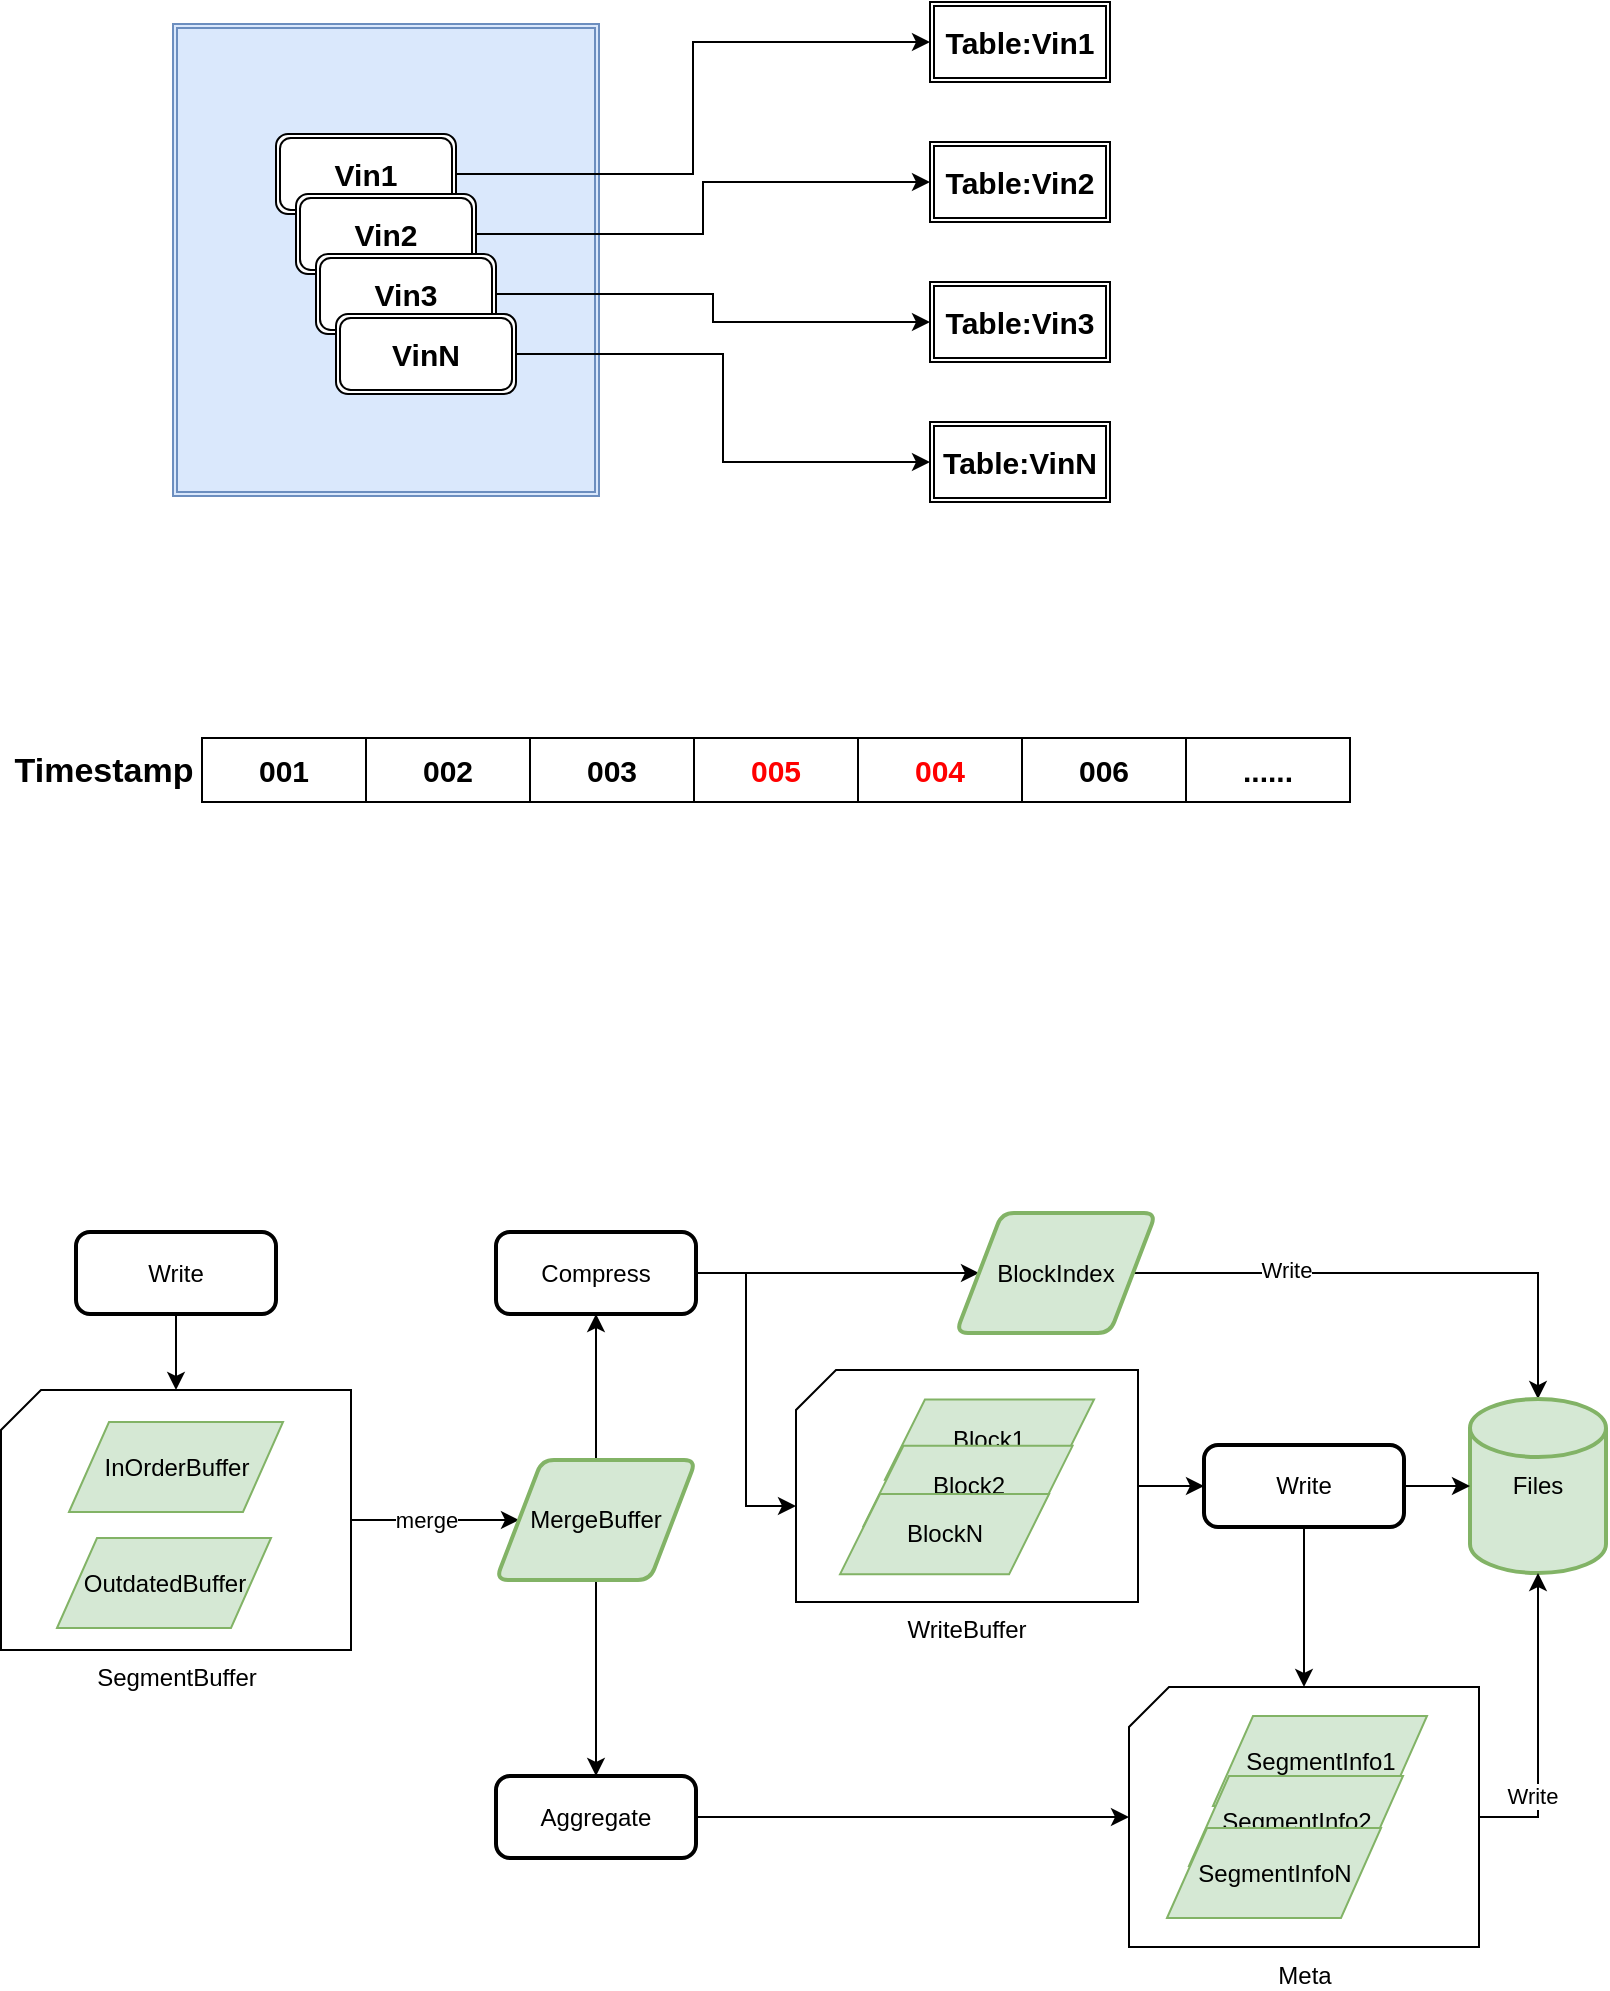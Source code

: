 <mxfile version="21.6.1" type="github">
  <diagram name="第 1 页" id="BCQUyjtqmzLGjh9cX_vp">
    <mxGraphModel dx="934" dy="553" grid="0" gridSize="10" guides="1" tooltips="1" connect="1" arrows="1" fold="1" page="1" pageScale="1" pageWidth="827" pageHeight="1169" math="0" shadow="0">
      <root>
        <mxCell id="0" />
        <mxCell id="1" parent="0" />
        <mxCell id="Sd76gMTyIaL-4WNEAxPR-15" value="" style="shape=ext;double=1;rounded=0;whiteSpace=wrap;html=1;labelBackgroundColor=none;strokeColor=#6c8ebf;strokeWidth=1;fillColor=#dae8fc;shadow=0;" vertex="1" parent="1">
          <mxGeometry x="98.5" y="135" width="213" height="236" as="geometry" />
        </mxCell>
        <mxCell id="Sd76gMTyIaL-4WNEAxPR-7" value="" style="edgeStyle=orthogonalEdgeStyle;rounded=0;orthogonalLoop=1;jettySize=auto;html=1;entryX=0;entryY=0.5;entryDx=0;entryDy=0;labelBackgroundColor=none;fontColor=default;" edge="1" parent="1" source="Sd76gMTyIaL-4WNEAxPR-2" target="Sd76gMTyIaL-4WNEAxPR-8">
          <mxGeometry relative="1" as="geometry">
            <mxPoint x="305" y="210" as="targetPoint" />
          </mxGeometry>
        </mxCell>
        <mxCell id="Sd76gMTyIaL-4WNEAxPR-2" value="&lt;font style=&quot;font-size: 15px;&quot;&gt;&lt;b&gt;Vin1&lt;/b&gt;&lt;/font&gt;" style="shape=ext;double=1;rounded=1;whiteSpace=wrap;html=1;labelBackgroundColor=none;" vertex="1" parent="1">
          <mxGeometry x="150" y="190" width="90" height="40" as="geometry" />
        </mxCell>
        <mxCell id="Sd76gMTyIaL-4WNEAxPR-10" style="edgeStyle=orthogonalEdgeStyle;rounded=0;orthogonalLoop=1;jettySize=auto;html=1;labelBackgroundColor=none;fontColor=default;" edge="1" parent="1" source="Sd76gMTyIaL-4WNEAxPR-3" target="Sd76gMTyIaL-4WNEAxPR-9">
          <mxGeometry relative="1" as="geometry">
            <mxPoint x="320" y="240" as="targetPoint" />
          </mxGeometry>
        </mxCell>
        <mxCell id="Sd76gMTyIaL-4WNEAxPR-3" value="&lt;font style=&quot;font-size: 15px;&quot;&gt;&lt;b&gt;Vin2&lt;/b&gt;&lt;/font&gt;" style="shape=ext;double=1;rounded=1;whiteSpace=wrap;html=1;labelBackgroundColor=none;" vertex="1" parent="1">
          <mxGeometry x="160" y="220" width="90" height="40" as="geometry" />
        </mxCell>
        <mxCell id="Sd76gMTyIaL-4WNEAxPR-12" style="edgeStyle=orthogonalEdgeStyle;rounded=0;orthogonalLoop=1;jettySize=auto;html=1;labelBackgroundColor=none;fontColor=default;" edge="1" parent="1" source="Sd76gMTyIaL-4WNEAxPR-4" target="Sd76gMTyIaL-4WNEAxPR-11">
          <mxGeometry relative="1" as="geometry" />
        </mxCell>
        <mxCell id="Sd76gMTyIaL-4WNEAxPR-4" value="&lt;font style=&quot;font-size: 15px;&quot;&gt;&lt;b&gt;Vin3&lt;/b&gt;&lt;/font&gt;" style="shape=ext;double=1;rounded=1;whiteSpace=wrap;html=1;labelBackgroundColor=none;" vertex="1" parent="1">
          <mxGeometry x="170" y="250" width="90" height="40" as="geometry" />
        </mxCell>
        <mxCell id="Sd76gMTyIaL-4WNEAxPR-14" style="edgeStyle=orthogonalEdgeStyle;rounded=0;orthogonalLoop=1;jettySize=auto;html=1;entryX=0;entryY=0.5;entryDx=0;entryDy=0;labelBackgroundColor=none;fontColor=default;" edge="1" parent="1" source="Sd76gMTyIaL-4WNEAxPR-5" target="Sd76gMTyIaL-4WNEAxPR-13">
          <mxGeometry relative="1" as="geometry" />
        </mxCell>
        <mxCell id="Sd76gMTyIaL-4WNEAxPR-5" value="&lt;font style=&quot;font-size: 15px;&quot;&gt;&lt;b&gt;VinN&lt;/b&gt;&lt;/font&gt;" style="shape=ext;double=1;rounded=1;whiteSpace=wrap;html=1;labelBackgroundColor=none;" vertex="1" parent="1">
          <mxGeometry x="180" y="280" width="90" height="40" as="geometry" />
        </mxCell>
        <mxCell id="Sd76gMTyIaL-4WNEAxPR-8" value="&lt;font style=&quot;font-size: 15px;&quot;&gt;&lt;b&gt;Table:Vin1&lt;/b&gt;&lt;/font&gt;" style="shape=ext;double=1;rounded=0;whiteSpace=wrap;html=1;labelBackgroundColor=none;" vertex="1" parent="1">
          <mxGeometry x="477" y="124" width="90" height="40" as="geometry" />
        </mxCell>
        <mxCell id="Sd76gMTyIaL-4WNEAxPR-9" value="&lt;font style=&quot;font-size: 15px;&quot;&gt;&lt;b style=&quot;border-color: var(--border-color);&quot;&gt;Table:&lt;/b&gt;&lt;b&gt;Vin2&lt;/b&gt;&lt;/font&gt;" style="shape=ext;double=1;rounded=0;whiteSpace=wrap;html=1;labelBackgroundColor=none;" vertex="1" parent="1">
          <mxGeometry x="477" y="194" width="90" height="40" as="geometry" />
        </mxCell>
        <mxCell id="Sd76gMTyIaL-4WNEAxPR-11" value="&lt;font style=&quot;font-size: 15px;&quot;&gt;&lt;b&gt;Table:Vin3&lt;/b&gt;&lt;/font&gt;" style="shape=ext;double=1;rounded=0;whiteSpace=wrap;html=1;labelBackgroundColor=none;" vertex="1" parent="1">
          <mxGeometry x="477" y="264" width="90" height="40" as="geometry" />
        </mxCell>
        <mxCell id="Sd76gMTyIaL-4WNEAxPR-13" value="&lt;font style=&quot;font-size: 15px;&quot;&gt;&lt;b&gt;Table:VinN&lt;/b&gt;&lt;/font&gt;" style="shape=ext;double=1;rounded=0;whiteSpace=wrap;html=1;labelBackgroundColor=none;glass=0;" vertex="1" parent="1">
          <mxGeometry x="477" y="334" width="90" height="40" as="geometry" />
        </mxCell>
        <mxCell id="Sd76gMTyIaL-4WNEAxPR-19" value="&lt;b&gt;&lt;font style=&quot;font-size: 15px;&quot;&gt;001&lt;/font&gt;&lt;/b&gt;" style="rounded=0;whiteSpace=wrap;html=1;" vertex="1" parent="1">
          <mxGeometry x="113" y="492" width="82" height="32" as="geometry" />
        </mxCell>
        <mxCell id="Sd76gMTyIaL-4WNEAxPR-20" value="&lt;b&gt;&lt;font style=&quot;font-size: 17px;&quot;&gt;Timestamp&lt;/font&gt;&lt;/b&gt;" style="text;html=1;strokeColor=none;fillColor=none;align=center;verticalAlign=middle;whiteSpace=wrap;rounded=0;" vertex="1" parent="1">
          <mxGeometry x="34" y="494" width="60" height="30" as="geometry" />
        </mxCell>
        <mxCell id="Sd76gMTyIaL-4WNEAxPR-21" value="&lt;b&gt;&lt;font style=&quot;font-size: 15px;&quot;&gt;002&lt;/font&gt;&lt;/b&gt;" style="rounded=0;whiteSpace=wrap;html=1;" vertex="1" parent="1">
          <mxGeometry x="195" y="492" width="82" height="32" as="geometry" />
        </mxCell>
        <mxCell id="Sd76gMTyIaL-4WNEAxPR-22" value="&lt;b&gt;&lt;font style=&quot;font-size: 15px;&quot;&gt;003&lt;/font&gt;&lt;/b&gt;" style="rounded=0;whiteSpace=wrap;html=1;" vertex="1" parent="1">
          <mxGeometry x="277" y="492" width="82" height="32" as="geometry" />
        </mxCell>
        <mxCell id="Sd76gMTyIaL-4WNEAxPR-25" value="&lt;b&gt;&lt;font color=&quot;#ff0000&quot; style=&quot;font-size: 15px;&quot;&gt;005&lt;/font&gt;&lt;/b&gt;" style="rounded=0;whiteSpace=wrap;html=1;" vertex="1" parent="1">
          <mxGeometry x="359" y="492" width="82" height="32" as="geometry" />
        </mxCell>
        <mxCell id="Sd76gMTyIaL-4WNEAxPR-26" value="&lt;b&gt;&lt;font color=&quot;#ff0000&quot; style=&quot;font-size: 15px;&quot;&gt;004&lt;/font&gt;&lt;/b&gt;" style="rounded=0;whiteSpace=wrap;html=1;" vertex="1" parent="1">
          <mxGeometry x="441" y="492" width="82" height="32" as="geometry" />
        </mxCell>
        <mxCell id="Sd76gMTyIaL-4WNEAxPR-27" value="&lt;b&gt;&lt;font style=&quot;font-size: 15px;&quot;&gt;006&lt;/font&gt;&lt;/b&gt;" style="rounded=0;whiteSpace=wrap;html=1;" vertex="1" parent="1">
          <mxGeometry x="523" y="492" width="82" height="32" as="geometry" />
        </mxCell>
        <mxCell id="Sd76gMTyIaL-4WNEAxPR-28" value="&lt;b&gt;&lt;font style=&quot;font-size: 15px;&quot;&gt;......&lt;/font&gt;&lt;/b&gt;" style="rounded=0;whiteSpace=wrap;html=1;" vertex="1" parent="1">
          <mxGeometry x="605" y="492" width="82" height="32" as="geometry" />
        </mxCell>
        <mxCell id="Sd76gMTyIaL-4WNEAxPR-99" style="edgeStyle=orthogonalEdgeStyle;rounded=0;orthogonalLoop=1;jettySize=auto;html=1;exitX=0.5;exitY=1;exitDx=0;exitDy=0;entryX=0.5;entryY=0;entryDx=0;entryDy=0;entryPerimeter=0;" edge="1" parent="1" source="Sd76gMTyIaL-4WNEAxPR-35" target="Sd76gMTyIaL-4WNEAxPR-38">
          <mxGeometry relative="1" as="geometry" />
        </mxCell>
        <mxCell id="Sd76gMTyIaL-4WNEAxPR-35" value="Write" style="rounded=1;whiteSpace=wrap;html=1;absoluteArcSize=1;arcSize=14;strokeWidth=2;" vertex="1" parent="1">
          <mxGeometry x="50" y="739" width="100" height="41" as="geometry" />
        </mxCell>
        <mxCell id="Sd76gMTyIaL-4WNEAxPR-43" value="" style="group;labelBorderColor=none;labelBackgroundColor=none;fillColor=none;strokeColor=none;" vertex="1" connectable="0" parent="1">
          <mxGeometry x="12.5" y="818" width="175" height="130" as="geometry" />
        </mxCell>
        <mxCell id="Sd76gMTyIaL-4WNEAxPR-38" value="SegmentBuffer" style="verticalLabelPosition=bottom;verticalAlign=top;html=1;shape=card;whiteSpace=wrap;size=20;arcSize=12;" vertex="1" parent="Sd76gMTyIaL-4WNEAxPR-43">
          <mxGeometry width="175" height="130" as="geometry" />
        </mxCell>
        <mxCell id="Sd76gMTyIaL-4WNEAxPR-30" value="InOrderBuffer" style="shape=parallelogram;perimeter=parallelogramPerimeter;whiteSpace=wrap;html=1;fixedSize=1;fillColor=#d5e8d4;strokeColor=#82b366;" vertex="1" parent="Sd76gMTyIaL-4WNEAxPR-43">
          <mxGeometry x="34" y="16" width="107" height="45" as="geometry" />
        </mxCell>
        <mxCell id="Sd76gMTyIaL-4WNEAxPR-39" value="OutdatedBuffer" style="shape=parallelogram;perimeter=parallelogramPerimeter;whiteSpace=wrap;html=1;fixedSize=1;fillColor=#d5e8d4;strokeColor=#82b366;" vertex="1" parent="Sd76gMTyIaL-4WNEAxPR-43">
          <mxGeometry x="28" y="74" width="107" height="45" as="geometry" />
        </mxCell>
        <mxCell id="Sd76gMTyIaL-4WNEAxPR-48" value="" style="edgeStyle=orthogonalEdgeStyle;rounded=0;orthogonalLoop=1;jettySize=auto;html=1;" edge="1" parent="1" source="Sd76gMTyIaL-4WNEAxPR-38" target="Sd76gMTyIaL-4WNEAxPR-49">
          <mxGeometry relative="1" as="geometry">
            <mxPoint x="499.5" y="715" as="targetPoint" />
          </mxGeometry>
        </mxCell>
        <mxCell id="Sd76gMTyIaL-4WNEAxPR-54" value="merge" style="edgeLabel;html=1;align=center;verticalAlign=middle;resizable=0;points=[];" vertex="1" connectable="0" parent="Sd76gMTyIaL-4WNEAxPR-48">
          <mxGeometry x="-0.139" y="1" relative="1" as="geometry">
            <mxPoint x="1" y="1" as="offset" />
          </mxGeometry>
        </mxCell>
        <mxCell id="Sd76gMTyIaL-4WNEAxPR-57" value="" style="edgeStyle=orthogonalEdgeStyle;rounded=0;orthogonalLoop=1;jettySize=auto;html=1;" edge="1" parent="1" source="Sd76gMTyIaL-4WNEAxPR-49" target="Sd76gMTyIaL-4WNEAxPR-56">
          <mxGeometry relative="1" as="geometry" />
        </mxCell>
        <mxCell id="Sd76gMTyIaL-4WNEAxPR-59" value="" style="edgeStyle=orthogonalEdgeStyle;rounded=0;orthogonalLoop=1;jettySize=auto;html=1;entryX=0.5;entryY=0;entryDx=0;entryDy=0;" edge="1" parent="1" source="Sd76gMTyIaL-4WNEAxPR-49" target="Sd76gMTyIaL-4WNEAxPR-60">
          <mxGeometry relative="1" as="geometry">
            <mxPoint x="479" y="787" as="targetPoint" />
          </mxGeometry>
        </mxCell>
        <mxCell id="Sd76gMTyIaL-4WNEAxPR-49" value="MergeBuffer" style="shape=parallelogram;html=1;strokeWidth=2;perimeter=parallelogramPerimeter;whiteSpace=wrap;rounded=1;arcSize=12;size=0.23;fillColor=#d5e8d4;strokeColor=#82b366;" vertex="1" parent="1">
          <mxGeometry x="260" y="853" width="100" height="60" as="geometry" />
        </mxCell>
        <mxCell id="Sd76gMTyIaL-4WNEAxPR-76" style="edgeStyle=orthogonalEdgeStyle;rounded=0;orthogonalLoop=1;jettySize=auto;html=1;" edge="1" parent="1" source="Sd76gMTyIaL-4WNEAxPR-56" target="Sd76gMTyIaL-4WNEAxPR-75">
          <mxGeometry relative="1" as="geometry" />
        </mxCell>
        <mxCell id="Sd76gMTyIaL-4WNEAxPR-101" style="edgeStyle=orthogonalEdgeStyle;rounded=0;orthogonalLoop=1;jettySize=auto;html=1;exitX=1;exitY=0.5;exitDx=0;exitDy=0;entryX=0;entryY=0;entryDx=0;entryDy=68;entryPerimeter=0;" edge="1" parent="1" source="Sd76gMTyIaL-4WNEAxPR-56" target="Sd76gMTyIaL-4WNEAxPR-62">
          <mxGeometry relative="1" as="geometry" />
        </mxCell>
        <mxCell id="Sd76gMTyIaL-4WNEAxPR-56" value="Compress" style="rounded=1;whiteSpace=wrap;html=1;absoluteArcSize=1;arcSize=14;strokeWidth=2;" vertex="1" parent="1">
          <mxGeometry x="260" y="739" width="100" height="41" as="geometry" />
        </mxCell>
        <mxCell id="Sd76gMTyIaL-4WNEAxPR-96" style="edgeStyle=orthogonalEdgeStyle;rounded=0;orthogonalLoop=1;jettySize=auto;html=1;" edge="1" parent="1" source="Sd76gMTyIaL-4WNEAxPR-60" target="Sd76gMTyIaL-4WNEAxPR-87">
          <mxGeometry relative="1" as="geometry" />
        </mxCell>
        <mxCell id="Sd76gMTyIaL-4WNEAxPR-60" value="Aggregate" style="rounded=1;whiteSpace=wrap;html=1;absoluteArcSize=1;arcSize=14;strokeWidth=2;" vertex="1" parent="1">
          <mxGeometry x="260" y="1011" width="100" height="41" as="geometry" />
        </mxCell>
        <mxCell id="Sd76gMTyIaL-4WNEAxPR-61" value="" style="group;fillColor=none;strokeColor=none;" vertex="1" connectable="0" parent="1">
          <mxGeometry x="410" y="806.67" width="171" height="116" as="geometry" />
        </mxCell>
        <mxCell id="Sd76gMTyIaL-4WNEAxPR-62" value="WriteBuffer" style="verticalLabelPosition=bottom;verticalAlign=top;html=1;shape=card;whiteSpace=wrap;size=20;arcSize=12;" vertex="1" parent="Sd76gMTyIaL-4WNEAxPR-61">
          <mxGeometry y="1.34" width="171" height="116" as="geometry" />
        </mxCell>
        <mxCell id="Sd76gMTyIaL-4WNEAxPR-63" value="Block1" style="shape=parallelogram;perimeter=parallelogramPerimeter;whiteSpace=wrap;html=1;fixedSize=1;fillColor=#d5e8d4;strokeColor=#82b366;" vertex="1" parent="Sd76gMTyIaL-4WNEAxPR-61">
          <mxGeometry x="44.46" y="16.062" width="104.554" height="40.154" as="geometry" />
        </mxCell>
        <mxCell id="Sd76gMTyIaL-4WNEAxPR-64" value="Block2" style="shape=parallelogram;perimeter=parallelogramPerimeter;whiteSpace=wrap;html=1;fixedSize=1;fillColor=#d5e8d4;strokeColor=#82b366;" vertex="1" parent="Sd76gMTyIaL-4WNEAxPR-61">
          <mxGeometry x="33.711" y="39.262" width="104.554" height="40.154" as="geometry" />
        </mxCell>
        <mxCell id="Sd76gMTyIaL-4WNEAxPR-69" value="BlockN" style="shape=parallelogram;perimeter=parallelogramPerimeter;whiteSpace=wrap;html=1;fixedSize=1;fillColor=#d5e8d4;strokeColor=#82b366;" vertex="1" parent="Sd76gMTyIaL-4WNEAxPR-61">
          <mxGeometry x="21.986" y="63.354" width="104.554" height="40.154" as="geometry" />
        </mxCell>
        <mxCell id="Sd76gMTyIaL-4WNEAxPR-102" style="edgeStyle=orthogonalEdgeStyle;rounded=0;orthogonalLoop=1;jettySize=auto;html=1;exitX=1;exitY=0.5;exitDx=0;exitDy=0;entryX=0.5;entryY=0;entryDx=0;entryDy=0;entryPerimeter=0;" edge="1" parent="1" source="Sd76gMTyIaL-4WNEAxPR-75" target="Sd76gMTyIaL-4WNEAxPR-84">
          <mxGeometry relative="1" as="geometry" />
        </mxCell>
        <mxCell id="Sd76gMTyIaL-4WNEAxPR-105" value="Write" style="edgeLabel;html=1;align=center;verticalAlign=middle;resizable=0;points=[];" vertex="1" connectable="0" parent="Sd76gMTyIaL-4WNEAxPR-102">
          <mxGeometry x="-0.426" y="2" relative="1" as="geometry">
            <mxPoint as="offset" />
          </mxGeometry>
        </mxCell>
        <mxCell id="Sd76gMTyIaL-4WNEAxPR-75" value="BlockIndex" style="shape=parallelogram;html=1;strokeWidth=2;perimeter=parallelogramPerimeter;whiteSpace=wrap;rounded=1;arcSize=12;size=0.23;fillColor=#d5e8d4;strokeColor=#82b366;" vertex="1" parent="1">
          <mxGeometry x="490" y="729.5" width="100" height="60" as="geometry" />
        </mxCell>
        <mxCell id="Sd76gMTyIaL-4WNEAxPR-84" value="Files" style="strokeWidth=2;html=1;shape=mxgraph.flowchart.database;whiteSpace=wrap;fillColor=#d5e8d4;strokeColor=#82b366;" vertex="1" parent="1">
          <mxGeometry x="747" y="822.51" width="68" height="87" as="geometry" />
        </mxCell>
        <mxCell id="Sd76gMTyIaL-4WNEAxPR-86" value="" style="group;fillColor=none;strokeColor=none;" vertex="1" connectable="0" parent="1">
          <mxGeometry x="576.5" y="966.5" width="175" height="130" as="geometry" />
        </mxCell>
        <mxCell id="Sd76gMTyIaL-4WNEAxPR-87" value="Meta" style="verticalLabelPosition=bottom;verticalAlign=top;html=1;shape=card;whiteSpace=wrap;size=20;arcSize=12;" vertex="1" parent="Sd76gMTyIaL-4WNEAxPR-86">
          <mxGeometry width="175" height="130" as="geometry" />
        </mxCell>
        <mxCell id="Sd76gMTyIaL-4WNEAxPR-88" value="SegmentInfo1" style="shape=parallelogram;perimeter=parallelogramPerimeter;whiteSpace=wrap;html=1;fixedSize=1;fillColor=#d5e8d4;strokeColor=#82b366;" vertex="1" parent="Sd76gMTyIaL-4WNEAxPR-86">
          <mxGeometry x="42" y="14.5" width="107" height="45" as="geometry" />
        </mxCell>
        <mxCell id="Sd76gMTyIaL-4WNEAxPR-94" value="SegmentInfo2" style="shape=parallelogram;perimeter=parallelogramPerimeter;whiteSpace=wrap;html=1;fixedSize=1;fillColor=#d5e8d4;strokeColor=#82b366;" vertex="1" parent="Sd76gMTyIaL-4WNEAxPR-86">
          <mxGeometry x="30" y="44.5" width="107" height="45" as="geometry" />
        </mxCell>
        <mxCell id="Sd76gMTyIaL-4WNEAxPR-95" value="SegmentInfoN" style="shape=parallelogram;perimeter=parallelogramPerimeter;whiteSpace=wrap;html=1;fixedSize=1;fillColor=#d5e8d4;strokeColor=#82b366;" vertex="1" parent="Sd76gMTyIaL-4WNEAxPR-86">
          <mxGeometry x="19" y="70.5" width="107" height="45" as="geometry" />
        </mxCell>
        <mxCell id="Sd76gMTyIaL-4WNEAxPR-103" style="edgeStyle=orthogonalEdgeStyle;rounded=0;orthogonalLoop=1;jettySize=auto;html=1;" edge="1" parent="1" source="Sd76gMTyIaL-4WNEAxPR-87" target="Sd76gMTyIaL-4WNEAxPR-84">
          <mxGeometry relative="1" as="geometry">
            <Array as="points">
              <mxPoint x="781" y="1031" />
            </Array>
          </mxGeometry>
        </mxCell>
        <mxCell id="Sd76gMTyIaL-4WNEAxPR-104" value="Write" style="edgeLabel;html=1;align=center;verticalAlign=middle;resizable=0;points=[];" vertex="1" connectable="0" parent="Sd76gMTyIaL-4WNEAxPR-103">
          <mxGeometry x="-0.465" y="3" relative="1" as="geometry">
            <mxPoint as="offset" />
          </mxGeometry>
        </mxCell>
        <mxCell id="Sd76gMTyIaL-4WNEAxPR-107" style="edgeStyle=orthogonalEdgeStyle;rounded=0;orthogonalLoop=1;jettySize=auto;html=1;" edge="1" parent="1" source="Sd76gMTyIaL-4WNEAxPR-106" target="Sd76gMTyIaL-4WNEAxPR-84">
          <mxGeometry relative="1" as="geometry" />
        </mxCell>
        <mxCell id="Sd76gMTyIaL-4WNEAxPR-117" style="edgeStyle=orthogonalEdgeStyle;rounded=0;orthogonalLoop=1;jettySize=auto;html=1;exitX=0.5;exitY=1;exitDx=0;exitDy=0;" edge="1" parent="1" source="Sd76gMTyIaL-4WNEAxPR-106" target="Sd76gMTyIaL-4WNEAxPR-87">
          <mxGeometry relative="1" as="geometry" />
        </mxCell>
        <mxCell id="Sd76gMTyIaL-4WNEAxPR-106" value="Write" style="rounded=1;whiteSpace=wrap;html=1;absoluteArcSize=1;arcSize=14;strokeWidth=2;" vertex="1" parent="1">
          <mxGeometry x="614" y="845.51" width="100" height="41" as="geometry" />
        </mxCell>
        <mxCell id="Sd76gMTyIaL-4WNEAxPR-109" style="edgeStyle=orthogonalEdgeStyle;rounded=0;orthogonalLoop=1;jettySize=auto;html=1;entryX=0;entryY=0.5;entryDx=0;entryDy=0;" edge="1" parent="1" source="Sd76gMTyIaL-4WNEAxPR-62" target="Sd76gMTyIaL-4WNEAxPR-106">
          <mxGeometry relative="1" as="geometry" />
        </mxCell>
      </root>
    </mxGraphModel>
  </diagram>
</mxfile>
